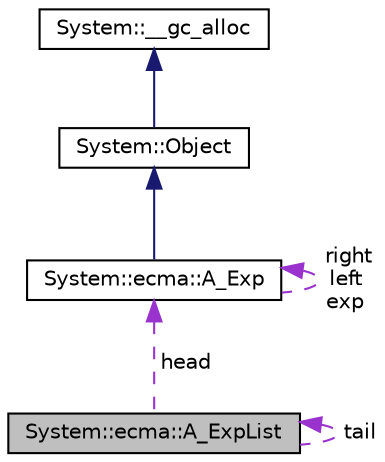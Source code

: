 digraph G
{
  edge [fontname="Helvetica",fontsize="10",labelfontname="Helvetica",labelfontsize="10"];
  node [fontname="Helvetica",fontsize="10",shape=record];
  Node1 [label="System::ecma::A_ExpList",height=0.2,width=0.4,color="black", fillcolor="grey75", style="filled" fontcolor="black"];
  Node2 -> Node1 [dir="back",color="darkorchid3",fontsize="10",style="dashed",label=" head" ,fontname="Helvetica"];
  Node2 [label="System::ecma::A_Exp",height=0.2,width=0.4,color="black", fillcolor="white", style="filled",URL="$class_system_1_1ecma_1_1_a___exp.html"];
  Node3 -> Node2 [dir="back",color="midnightblue",fontsize="10",style="solid",fontname="Helvetica"];
  Node3 [label="System::Object",height=0.2,width=0.4,color="black", fillcolor="white", style="filled",URL="$class_system_1_1_object.html"];
  Node4 -> Node3 [dir="back",color="midnightblue",fontsize="10",style="solid",fontname="Helvetica"];
  Node4 [label="System::__gc_alloc",height=0.2,width=0.4,color="black", fillcolor="white", style="filled",URL="$class_system_1_1____gc__alloc.html"];
  Node2 -> Node2 [dir="back",color="darkorchid3",fontsize="10",style="dashed",label=" right\nleft\nexp" ,fontname="Helvetica"];
  Node1 -> Node1 [dir="back",color="darkorchid3",fontsize="10",style="dashed",label=" tail" ,fontname="Helvetica"];
}
